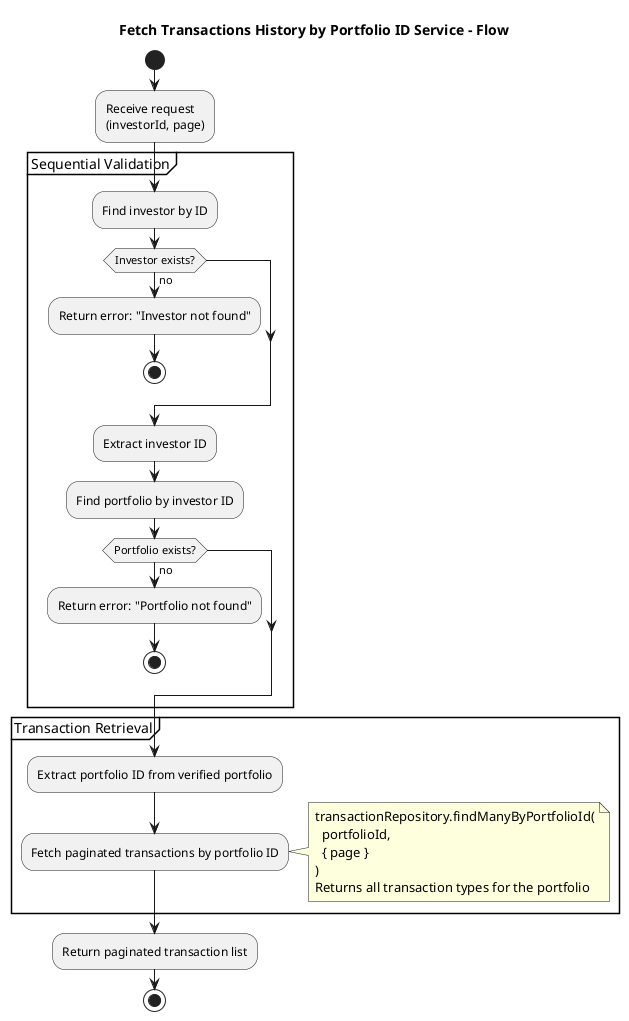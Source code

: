 @startuml Fetch Transactions History by Portfolio ID
title Fetch Transactions History by Portfolio ID Service - Flow

start

:Receive request\n(investorId, page);

partition "Sequential Validation" {
  :Find investor by ID;
  if (Investor exists?) then (no)
    :Return error: "Investor not found";
    stop
  endif
  
  :Extract investor ID;
  
  :Find portfolio by investor ID;
  if (Portfolio exists?) then (no)
    :Return error: "Portfolio not found";  
    stop
  endif
}

partition "Transaction Retrieval" {
  :Extract portfolio ID from verified portfolio;
  
  :Fetch paginated transactions by portfolio ID;
  note right
    transactionRepository.findManyByPortfolioId(
      portfolioId, 
      { page }
    )
    Returns all transaction types for the portfolio
  end note
}

:Return paginated transaction list;

stop
@enduml